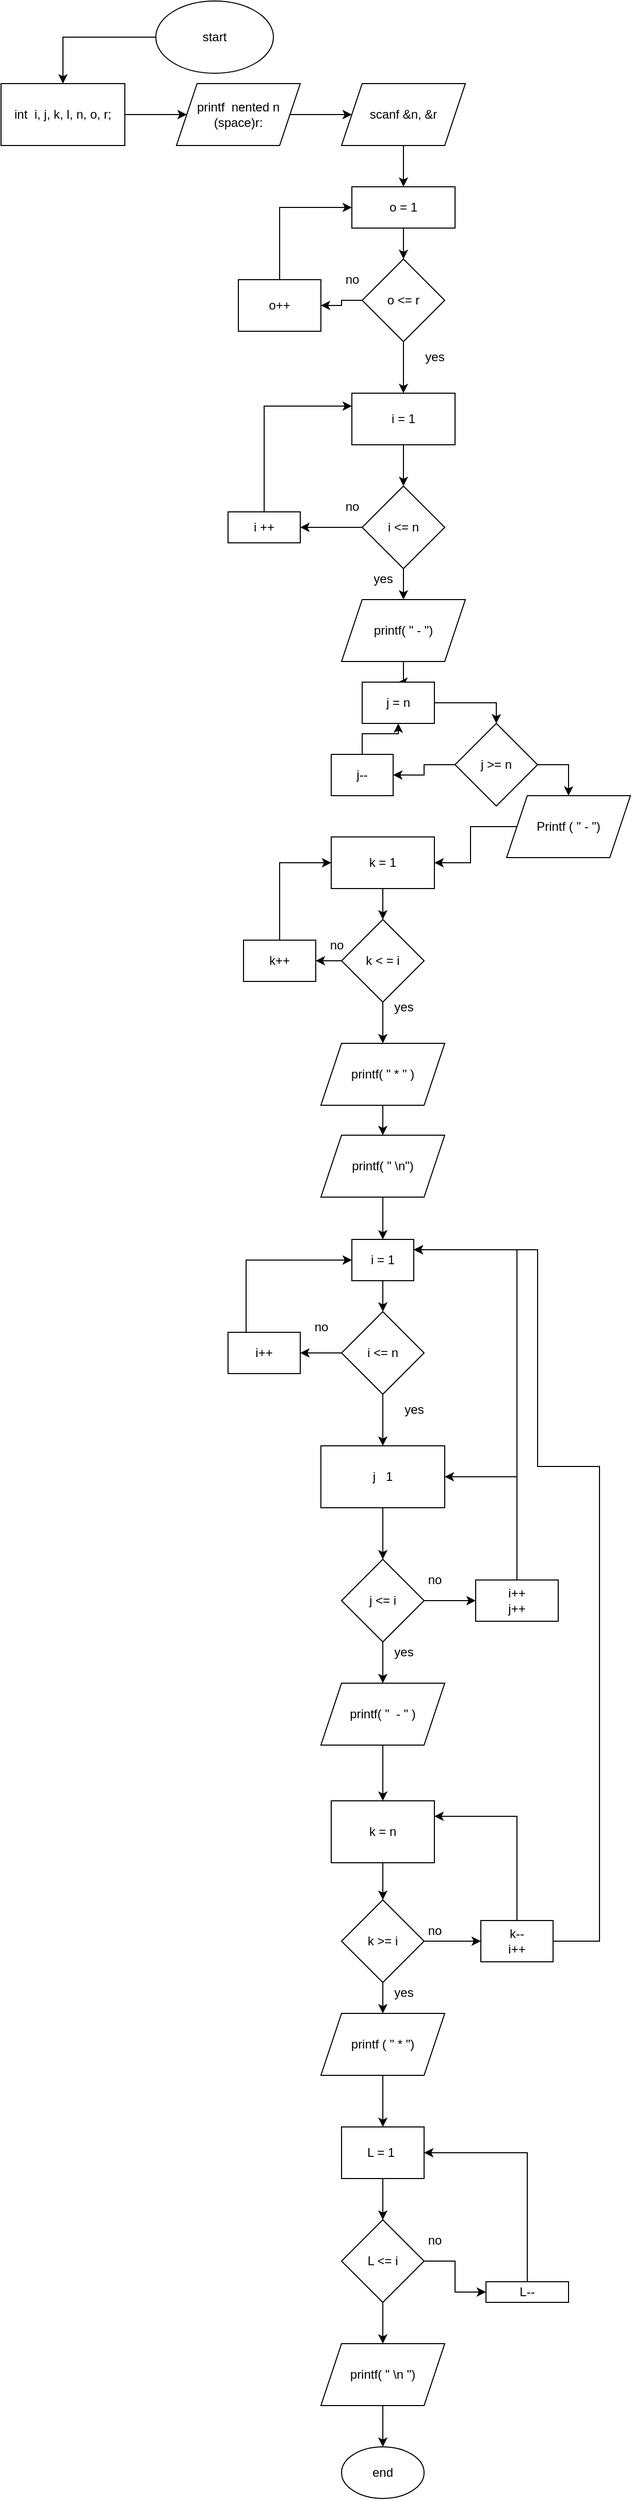 <mxfile version="20.8.16" type="github">
  <diagram id="C5RBs43oDa-KdzZeNtuy" name="Page-1">
    <mxGraphModel dx="1247" dy="675" grid="1" gridSize="10" guides="1" tooltips="1" connect="1" arrows="1" fold="1" page="1" pageScale="1" pageWidth="827" pageHeight="1169" math="0" shadow="0">
      <root>
        <mxCell id="WIyWlLk6GJQsqaUBKTNV-0" />
        <mxCell id="WIyWlLk6GJQsqaUBKTNV-1" parent="WIyWlLk6GJQsqaUBKTNV-0" />
        <mxCell id="LyQk9CImKB7fgcDnRaYO-5" style="edgeStyle=orthogonalEdgeStyle;rounded=0;orthogonalLoop=1;jettySize=auto;html=1;entryX=0.5;entryY=0;entryDx=0;entryDy=0;" edge="1" parent="WIyWlLk6GJQsqaUBKTNV-1" source="LyQk9CImKB7fgcDnRaYO-0" target="LyQk9CImKB7fgcDnRaYO-1">
          <mxGeometry relative="1" as="geometry" />
        </mxCell>
        <mxCell id="LyQk9CImKB7fgcDnRaYO-0" value="start" style="ellipse;whiteSpace=wrap;html=1;" vertex="1" parent="WIyWlLk6GJQsqaUBKTNV-1">
          <mxGeometry x="300" y="10" width="114" height="70" as="geometry" />
        </mxCell>
        <mxCell id="LyQk9CImKB7fgcDnRaYO-7" value="" style="edgeStyle=orthogonalEdgeStyle;rounded=0;orthogonalLoop=1;jettySize=auto;html=1;" edge="1" parent="WIyWlLk6GJQsqaUBKTNV-1" source="LyQk9CImKB7fgcDnRaYO-1" target="LyQk9CImKB7fgcDnRaYO-3">
          <mxGeometry relative="1" as="geometry" />
        </mxCell>
        <mxCell id="LyQk9CImKB7fgcDnRaYO-1" value="int&amp;nbsp; i, j, k, l, n, o, r;" style="whiteSpace=wrap;html=1;" vertex="1" parent="WIyWlLk6GJQsqaUBKTNV-1">
          <mxGeometry x="150" y="90" width="120" height="60" as="geometry" />
        </mxCell>
        <mxCell id="LyQk9CImKB7fgcDnRaYO-9" value="" style="edgeStyle=orthogonalEdgeStyle;rounded=0;orthogonalLoop=1;jettySize=auto;html=1;" edge="1" parent="WIyWlLk6GJQsqaUBKTNV-1" source="LyQk9CImKB7fgcDnRaYO-3" target="LyQk9CImKB7fgcDnRaYO-8">
          <mxGeometry relative="1" as="geometry" />
        </mxCell>
        <mxCell id="LyQk9CImKB7fgcDnRaYO-3" value="printf&amp;nbsp; nented n (space)r:" style="shape=parallelogram;perimeter=parallelogramPerimeter;whiteSpace=wrap;html=1;fixedSize=1;" vertex="1" parent="WIyWlLk6GJQsqaUBKTNV-1">
          <mxGeometry x="320" y="90" width="120" height="60" as="geometry" />
        </mxCell>
        <mxCell id="LyQk9CImKB7fgcDnRaYO-13" value="" style="edgeStyle=orthogonalEdgeStyle;rounded=0;orthogonalLoop=1;jettySize=auto;html=1;" edge="1" parent="WIyWlLk6GJQsqaUBKTNV-1" source="LyQk9CImKB7fgcDnRaYO-8" target="LyQk9CImKB7fgcDnRaYO-12">
          <mxGeometry relative="1" as="geometry" />
        </mxCell>
        <mxCell id="LyQk9CImKB7fgcDnRaYO-8" value="scanf &amp;amp;n, &amp;amp;r" style="shape=parallelogram;perimeter=parallelogramPerimeter;whiteSpace=wrap;html=1;fixedSize=1;" vertex="1" parent="WIyWlLk6GJQsqaUBKTNV-1">
          <mxGeometry x="480" y="90" width="120" height="60" as="geometry" />
        </mxCell>
        <mxCell id="LyQk9CImKB7fgcDnRaYO-15" value="" style="edgeStyle=orthogonalEdgeStyle;rounded=0;orthogonalLoop=1;jettySize=auto;html=1;" edge="1" parent="WIyWlLk6GJQsqaUBKTNV-1" source="LyQk9CImKB7fgcDnRaYO-12" target="LyQk9CImKB7fgcDnRaYO-14">
          <mxGeometry relative="1" as="geometry" />
        </mxCell>
        <mxCell id="LyQk9CImKB7fgcDnRaYO-12" value="o = 1" style="whiteSpace=wrap;html=1;" vertex="1" parent="WIyWlLk6GJQsqaUBKTNV-1">
          <mxGeometry x="490" y="190" width="100" height="40" as="geometry" />
        </mxCell>
        <mxCell id="LyQk9CImKB7fgcDnRaYO-24" value="" style="edgeStyle=orthogonalEdgeStyle;rounded=0;orthogonalLoop=1;jettySize=auto;html=1;" edge="1" parent="WIyWlLk6GJQsqaUBKTNV-1" source="LyQk9CImKB7fgcDnRaYO-14" target="LyQk9CImKB7fgcDnRaYO-23">
          <mxGeometry relative="1" as="geometry" />
        </mxCell>
        <mxCell id="LyQk9CImKB7fgcDnRaYO-28" value="" style="edgeStyle=orthogonalEdgeStyle;rounded=0;orthogonalLoop=1;jettySize=auto;html=1;" edge="1" parent="WIyWlLk6GJQsqaUBKTNV-1" source="LyQk9CImKB7fgcDnRaYO-14" target="LyQk9CImKB7fgcDnRaYO-27">
          <mxGeometry relative="1" as="geometry" />
        </mxCell>
        <mxCell id="LyQk9CImKB7fgcDnRaYO-14" value="o &amp;lt;= r" style="rhombus;whiteSpace=wrap;html=1;" vertex="1" parent="WIyWlLk6GJQsqaUBKTNV-1">
          <mxGeometry x="500" y="260" width="80" height="80" as="geometry" />
        </mxCell>
        <mxCell id="LyQk9CImKB7fgcDnRaYO-19" value="yes" style="text;html=1;align=center;verticalAlign=middle;resizable=0;points=[];autosize=1;strokeColor=none;fillColor=none;" vertex="1" parent="WIyWlLk6GJQsqaUBKTNV-1">
          <mxGeometry x="550" y="340" width="40" height="30" as="geometry" />
        </mxCell>
        <mxCell id="LyQk9CImKB7fgcDnRaYO-21" value="no" style="text;html=1;align=center;verticalAlign=middle;resizable=0;points=[];autosize=1;strokeColor=none;fillColor=none;" vertex="1" parent="WIyWlLk6GJQsqaUBKTNV-1">
          <mxGeometry x="470" y="265" width="40" height="30" as="geometry" />
        </mxCell>
        <mxCell id="LyQk9CImKB7fgcDnRaYO-25" style="edgeStyle=orthogonalEdgeStyle;rounded=0;orthogonalLoop=1;jettySize=auto;html=1;entryX=0;entryY=0.5;entryDx=0;entryDy=0;exitX=0.5;exitY=0;exitDx=0;exitDy=0;" edge="1" parent="WIyWlLk6GJQsqaUBKTNV-1" source="LyQk9CImKB7fgcDnRaYO-23" target="LyQk9CImKB7fgcDnRaYO-12">
          <mxGeometry relative="1" as="geometry" />
        </mxCell>
        <mxCell id="LyQk9CImKB7fgcDnRaYO-23" value="o++" style="whiteSpace=wrap;html=1;" vertex="1" parent="WIyWlLk6GJQsqaUBKTNV-1">
          <mxGeometry x="380" y="280" width="80" height="50" as="geometry" />
        </mxCell>
        <mxCell id="LyQk9CImKB7fgcDnRaYO-30" value="" style="edgeStyle=orthogonalEdgeStyle;rounded=0;orthogonalLoop=1;jettySize=auto;html=1;" edge="1" parent="WIyWlLk6GJQsqaUBKTNV-1" source="LyQk9CImKB7fgcDnRaYO-27" target="LyQk9CImKB7fgcDnRaYO-29">
          <mxGeometry relative="1" as="geometry" />
        </mxCell>
        <mxCell id="LyQk9CImKB7fgcDnRaYO-27" value="i = 1" style="whiteSpace=wrap;html=1;" vertex="1" parent="WIyWlLk6GJQsqaUBKTNV-1">
          <mxGeometry x="490" y="390" width="100" height="50" as="geometry" />
        </mxCell>
        <mxCell id="LyQk9CImKB7fgcDnRaYO-32" value="" style="edgeStyle=orthogonalEdgeStyle;rounded=0;orthogonalLoop=1;jettySize=auto;html=1;" edge="1" parent="WIyWlLk6GJQsqaUBKTNV-1" source="LyQk9CImKB7fgcDnRaYO-29" target="LyQk9CImKB7fgcDnRaYO-31">
          <mxGeometry relative="1" as="geometry" />
        </mxCell>
        <mxCell id="LyQk9CImKB7fgcDnRaYO-34" value="" style="edgeStyle=orthogonalEdgeStyle;rounded=0;orthogonalLoop=1;jettySize=auto;html=1;" edge="1" parent="WIyWlLk6GJQsqaUBKTNV-1" source="LyQk9CImKB7fgcDnRaYO-29" target="LyQk9CImKB7fgcDnRaYO-33">
          <mxGeometry relative="1" as="geometry" />
        </mxCell>
        <mxCell id="LyQk9CImKB7fgcDnRaYO-29" value="i &amp;lt;= n" style="rhombus;whiteSpace=wrap;html=1;" vertex="1" parent="WIyWlLk6GJQsqaUBKTNV-1">
          <mxGeometry x="500" y="480" width="80" height="80" as="geometry" />
        </mxCell>
        <mxCell id="LyQk9CImKB7fgcDnRaYO-36" style="edgeStyle=orthogonalEdgeStyle;rounded=0;orthogonalLoop=1;jettySize=auto;html=1;entryX=0;entryY=0.25;entryDx=0;entryDy=0;exitX=0.5;exitY=0;exitDx=0;exitDy=0;" edge="1" parent="WIyWlLk6GJQsqaUBKTNV-1" source="LyQk9CImKB7fgcDnRaYO-31" target="LyQk9CImKB7fgcDnRaYO-27">
          <mxGeometry relative="1" as="geometry" />
        </mxCell>
        <mxCell id="LyQk9CImKB7fgcDnRaYO-31" value="i ++" style="whiteSpace=wrap;html=1;" vertex="1" parent="WIyWlLk6GJQsqaUBKTNV-1">
          <mxGeometry x="370" y="505" width="70" height="30" as="geometry" />
        </mxCell>
        <mxCell id="LyQk9CImKB7fgcDnRaYO-79" value="" style="edgeStyle=orthogonalEdgeStyle;rounded=0;orthogonalLoop=1;jettySize=auto;html=1;" edge="1" parent="WIyWlLk6GJQsqaUBKTNV-1" source="LyQk9CImKB7fgcDnRaYO-33" target="LyQk9CImKB7fgcDnRaYO-78">
          <mxGeometry relative="1" as="geometry" />
        </mxCell>
        <mxCell id="LyQk9CImKB7fgcDnRaYO-33" value="printf( &quot; - &quot;)" style="shape=parallelogram;perimeter=parallelogramPerimeter;whiteSpace=wrap;html=1;fixedSize=1;" vertex="1" parent="WIyWlLk6GJQsqaUBKTNV-1">
          <mxGeometry x="480" y="590" width="120" height="60" as="geometry" />
        </mxCell>
        <mxCell id="LyQk9CImKB7fgcDnRaYO-35" value="no" style="text;html=1;align=center;verticalAlign=middle;resizable=0;points=[];autosize=1;strokeColor=none;fillColor=none;" vertex="1" parent="WIyWlLk6GJQsqaUBKTNV-1">
          <mxGeometry x="470" y="485" width="40" height="30" as="geometry" />
        </mxCell>
        <mxCell id="LyQk9CImKB7fgcDnRaYO-37" value="yes" style="text;html=1;align=center;verticalAlign=middle;resizable=0;points=[];autosize=1;strokeColor=none;fillColor=none;" vertex="1" parent="WIyWlLk6GJQsqaUBKTNV-1">
          <mxGeometry x="500" y="555" width="40" height="30" as="geometry" />
        </mxCell>
        <mxCell id="LyQk9CImKB7fgcDnRaYO-41" value="" style="edgeStyle=orthogonalEdgeStyle;rounded=0;orthogonalLoop=1;jettySize=auto;html=1;" edge="1" parent="WIyWlLk6GJQsqaUBKTNV-1" source="LyQk9CImKB7fgcDnRaYO-38" target="LyQk9CImKB7fgcDnRaYO-40">
          <mxGeometry relative="1" as="geometry" />
        </mxCell>
        <mxCell id="LyQk9CImKB7fgcDnRaYO-38" value="k = 1" style="whiteSpace=wrap;html=1;" vertex="1" parent="WIyWlLk6GJQsqaUBKTNV-1">
          <mxGeometry x="470" y="820" width="100" height="50" as="geometry" />
        </mxCell>
        <mxCell id="LyQk9CImKB7fgcDnRaYO-43" value="" style="edgeStyle=orthogonalEdgeStyle;rounded=0;orthogonalLoop=1;jettySize=auto;html=1;" edge="1" parent="WIyWlLk6GJQsqaUBKTNV-1" source="LyQk9CImKB7fgcDnRaYO-40" target="LyQk9CImKB7fgcDnRaYO-42">
          <mxGeometry relative="1" as="geometry" />
        </mxCell>
        <mxCell id="LyQk9CImKB7fgcDnRaYO-45" value="" style="edgeStyle=orthogonalEdgeStyle;rounded=0;orthogonalLoop=1;jettySize=auto;html=1;" edge="1" parent="WIyWlLk6GJQsqaUBKTNV-1" source="LyQk9CImKB7fgcDnRaYO-40" target="LyQk9CImKB7fgcDnRaYO-44">
          <mxGeometry relative="1" as="geometry" />
        </mxCell>
        <mxCell id="LyQk9CImKB7fgcDnRaYO-40" value="k &amp;lt; = i" style="rhombus;whiteSpace=wrap;html=1;" vertex="1" parent="WIyWlLk6GJQsqaUBKTNV-1">
          <mxGeometry x="480" y="900" width="80" height="80" as="geometry" />
        </mxCell>
        <mxCell id="LyQk9CImKB7fgcDnRaYO-48" style="edgeStyle=orthogonalEdgeStyle;rounded=0;orthogonalLoop=1;jettySize=auto;html=1;entryX=0;entryY=0.5;entryDx=0;entryDy=0;exitX=0.5;exitY=0;exitDx=0;exitDy=0;" edge="1" parent="WIyWlLk6GJQsqaUBKTNV-1" source="LyQk9CImKB7fgcDnRaYO-42" target="LyQk9CImKB7fgcDnRaYO-38">
          <mxGeometry relative="1" as="geometry" />
        </mxCell>
        <mxCell id="LyQk9CImKB7fgcDnRaYO-42" value="k++" style="whiteSpace=wrap;html=1;" vertex="1" parent="WIyWlLk6GJQsqaUBKTNV-1">
          <mxGeometry x="385" y="920" width="70" height="40" as="geometry" />
        </mxCell>
        <mxCell id="LyQk9CImKB7fgcDnRaYO-64" value="" style="edgeStyle=orthogonalEdgeStyle;rounded=0;orthogonalLoop=1;jettySize=auto;html=1;" edge="1" parent="WIyWlLk6GJQsqaUBKTNV-1" source="LyQk9CImKB7fgcDnRaYO-44" target="LyQk9CImKB7fgcDnRaYO-63">
          <mxGeometry relative="1" as="geometry" />
        </mxCell>
        <mxCell id="LyQk9CImKB7fgcDnRaYO-44" value="printf( &quot; * &quot; )" style="shape=parallelogram;perimeter=parallelogramPerimeter;whiteSpace=wrap;html=1;fixedSize=1;" vertex="1" parent="WIyWlLk6GJQsqaUBKTNV-1">
          <mxGeometry x="460" y="1020" width="120" height="60" as="geometry" />
        </mxCell>
        <mxCell id="LyQk9CImKB7fgcDnRaYO-46" value="yes" style="text;html=1;align=center;verticalAlign=middle;resizable=0;points=[];autosize=1;strokeColor=none;fillColor=none;" vertex="1" parent="WIyWlLk6GJQsqaUBKTNV-1">
          <mxGeometry x="520" y="970" width="40" height="30" as="geometry" />
        </mxCell>
        <mxCell id="LyQk9CImKB7fgcDnRaYO-47" value="no" style="text;html=1;align=center;verticalAlign=middle;resizable=0;points=[];autosize=1;strokeColor=none;fillColor=none;" vertex="1" parent="WIyWlLk6GJQsqaUBKTNV-1">
          <mxGeometry x="455" y="910" width="40" height="30" as="geometry" />
        </mxCell>
        <mxCell id="LyQk9CImKB7fgcDnRaYO-66" value="" style="edgeStyle=orthogonalEdgeStyle;rounded=0;orthogonalLoop=1;jettySize=auto;html=1;" edge="1" parent="WIyWlLk6GJQsqaUBKTNV-1" source="LyQk9CImKB7fgcDnRaYO-63" target="LyQk9CImKB7fgcDnRaYO-65">
          <mxGeometry relative="1" as="geometry" />
        </mxCell>
        <mxCell id="LyQk9CImKB7fgcDnRaYO-63" value="printf( &quot; \n&quot;)" style="shape=parallelogram;perimeter=parallelogramPerimeter;whiteSpace=wrap;html=1;fixedSize=1;" vertex="1" parent="WIyWlLk6GJQsqaUBKTNV-1">
          <mxGeometry x="460" y="1109" width="120" height="60" as="geometry" />
        </mxCell>
        <mxCell id="LyQk9CImKB7fgcDnRaYO-68" value="" style="edgeStyle=orthogonalEdgeStyle;rounded=0;orthogonalLoop=1;jettySize=auto;html=1;" edge="1" parent="WIyWlLk6GJQsqaUBKTNV-1" source="LyQk9CImKB7fgcDnRaYO-65" target="LyQk9CImKB7fgcDnRaYO-67">
          <mxGeometry relative="1" as="geometry" />
        </mxCell>
        <mxCell id="LyQk9CImKB7fgcDnRaYO-65" value="i = 1" style="whiteSpace=wrap;html=1;" vertex="1" parent="WIyWlLk6GJQsqaUBKTNV-1">
          <mxGeometry x="490" y="1210" width="60" height="40" as="geometry" />
        </mxCell>
        <mxCell id="LyQk9CImKB7fgcDnRaYO-70" value="" style="edgeStyle=orthogonalEdgeStyle;rounded=0;orthogonalLoop=1;jettySize=auto;html=1;" edge="1" parent="WIyWlLk6GJQsqaUBKTNV-1" source="LyQk9CImKB7fgcDnRaYO-67" target="LyQk9CImKB7fgcDnRaYO-69">
          <mxGeometry relative="1" as="geometry" />
        </mxCell>
        <mxCell id="LyQk9CImKB7fgcDnRaYO-72" value="" style="edgeStyle=orthogonalEdgeStyle;rounded=0;orthogonalLoop=1;jettySize=auto;html=1;entryX=0.5;entryY=0;entryDx=0;entryDy=0;" edge="1" parent="WIyWlLk6GJQsqaUBKTNV-1" source="LyQk9CImKB7fgcDnRaYO-67" target="LyQk9CImKB7fgcDnRaYO-77">
          <mxGeometry relative="1" as="geometry">
            <mxPoint x="520" y="1290" as="targetPoint" />
          </mxGeometry>
        </mxCell>
        <mxCell id="LyQk9CImKB7fgcDnRaYO-67" value="i &amp;lt;= n" style="rhombus;whiteSpace=wrap;html=1;" vertex="1" parent="WIyWlLk6GJQsqaUBKTNV-1">
          <mxGeometry x="480" y="1280" width="80" height="80" as="geometry" />
        </mxCell>
        <mxCell id="LyQk9CImKB7fgcDnRaYO-76" style="edgeStyle=orthogonalEdgeStyle;rounded=0;orthogonalLoop=1;jettySize=auto;html=1;entryX=0;entryY=0.5;entryDx=0;entryDy=0;exitX=0.25;exitY=0;exitDx=0;exitDy=0;" edge="1" parent="WIyWlLk6GJQsqaUBKTNV-1" source="LyQk9CImKB7fgcDnRaYO-69" target="LyQk9CImKB7fgcDnRaYO-65">
          <mxGeometry relative="1" as="geometry" />
        </mxCell>
        <mxCell id="LyQk9CImKB7fgcDnRaYO-69" value="i++" style="whiteSpace=wrap;html=1;" vertex="1" parent="WIyWlLk6GJQsqaUBKTNV-1">
          <mxGeometry x="370" y="1300" width="70" height="40" as="geometry" />
        </mxCell>
        <mxCell id="LyQk9CImKB7fgcDnRaYO-74" value="yes" style="text;html=1;align=center;verticalAlign=middle;resizable=0;points=[];autosize=1;strokeColor=none;fillColor=none;" vertex="1" parent="WIyWlLk6GJQsqaUBKTNV-1">
          <mxGeometry x="530" y="1360" width="40" height="30" as="geometry" />
        </mxCell>
        <mxCell id="LyQk9CImKB7fgcDnRaYO-75" value="no" style="text;html=1;align=center;verticalAlign=middle;resizable=0;points=[];autosize=1;strokeColor=none;fillColor=none;" vertex="1" parent="WIyWlLk6GJQsqaUBKTNV-1">
          <mxGeometry x="440" y="1280" width="40" height="30" as="geometry" />
        </mxCell>
        <mxCell id="LyQk9CImKB7fgcDnRaYO-90" value="" style="edgeStyle=orthogonalEdgeStyle;rounded=0;orthogonalLoop=1;jettySize=auto;html=1;" edge="1" parent="WIyWlLk6GJQsqaUBKTNV-1" source="LyQk9CImKB7fgcDnRaYO-77" target="LyQk9CImKB7fgcDnRaYO-89">
          <mxGeometry relative="1" as="geometry" />
        </mxCell>
        <mxCell id="LyQk9CImKB7fgcDnRaYO-77" value="j&amp;nbsp; &amp;nbsp;1" style="rounded=0;whiteSpace=wrap;html=1;" vertex="1" parent="WIyWlLk6GJQsqaUBKTNV-1">
          <mxGeometry x="460" y="1410" width="120" height="60" as="geometry" />
        </mxCell>
        <mxCell id="LyQk9CImKB7fgcDnRaYO-82" value="" style="edgeStyle=orthogonalEdgeStyle;rounded=0;orthogonalLoop=1;jettySize=auto;html=1;entryX=0.5;entryY=0;entryDx=0;entryDy=0;" edge="1" parent="WIyWlLk6GJQsqaUBKTNV-1" source="LyQk9CImKB7fgcDnRaYO-78" target="LyQk9CImKB7fgcDnRaYO-81">
          <mxGeometry relative="1" as="geometry" />
        </mxCell>
        <mxCell id="LyQk9CImKB7fgcDnRaYO-78" value="j = n" style="rounded=0;whiteSpace=wrap;html=1;" vertex="1" parent="WIyWlLk6GJQsqaUBKTNV-1">
          <mxGeometry x="500" y="670" width="70" height="40" as="geometry" />
        </mxCell>
        <mxCell id="LyQk9CImKB7fgcDnRaYO-85" value="" style="edgeStyle=orthogonalEdgeStyle;rounded=0;orthogonalLoop=1;jettySize=auto;html=1;" edge="1" parent="WIyWlLk6GJQsqaUBKTNV-1" source="LyQk9CImKB7fgcDnRaYO-81" target="LyQk9CImKB7fgcDnRaYO-83">
          <mxGeometry relative="1" as="geometry" />
        </mxCell>
        <mxCell id="LyQk9CImKB7fgcDnRaYO-87" value="" style="edgeStyle=orthogonalEdgeStyle;rounded=0;orthogonalLoop=1;jettySize=auto;html=1;exitX=1;exitY=0.5;exitDx=0;exitDy=0;" edge="1" parent="WIyWlLk6GJQsqaUBKTNV-1" source="LyQk9CImKB7fgcDnRaYO-81" target="LyQk9CImKB7fgcDnRaYO-86">
          <mxGeometry relative="1" as="geometry" />
        </mxCell>
        <mxCell id="LyQk9CImKB7fgcDnRaYO-81" value="j &amp;gt;= n" style="rhombus;whiteSpace=wrap;html=1;" vertex="1" parent="WIyWlLk6GJQsqaUBKTNV-1">
          <mxGeometry x="590" y="710" width="80" height="80" as="geometry" />
        </mxCell>
        <mxCell id="LyQk9CImKB7fgcDnRaYO-84" value="" style="edgeStyle=orthogonalEdgeStyle;rounded=0;orthogonalLoop=1;jettySize=auto;html=1;" edge="1" parent="WIyWlLk6GJQsqaUBKTNV-1" source="LyQk9CImKB7fgcDnRaYO-83" target="LyQk9CImKB7fgcDnRaYO-78">
          <mxGeometry relative="1" as="geometry" />
        </mxCell>
        <mxCell id="LyQk9CImKB7fgcDnRaYO-83" value="j--" style="rounded=0;whiteSpace=wrap;html=1;" vertex="1" parent="WIyWlLk6GJQsqaUBKTNV-1">
          <mxGeometry x="470" y="740" width="60" height="40" as="geometry" />
        </mxCell>
        <mxCell id="LyQk9CImKB7fgcDnRaYO-88" value="" style="edgeStyle=orthogonalEdgeStyle;rounded=0;orthogonalLoop=1;jettySize=auto;html=1;entryX=1;entryY=0.5;entryDx=0;entryDy=0;" edge="1" parent="WIyWlLk6GJQsqaUBKTNV-1" source="LyQk9CImKB7fgcDnRaYO-86" target="LyQk9CImKB7fgcDnRaYO-38">
          <mxGeometry relative="1" as="geometry" />
        </mxCell>
        <mxCell id="LyQk9CImKB7fgcDnRaYO-86" value="Printf ( &quot; - &quot;)" style="shape=parallelogram;perimeter=parallelogramPerimeter;whiteSpace=wrap;html=1;fixedSize=1;" vertex="1" parent="WIyWlLk6GJQsqaUBKTNV-1">
          <mxGeometry x="640" y="780" width="120" height="60" as="geometry" />
        </mxCell>
        <mxCell id="LyQk9CImKB7fgcDnRaYO-93" value="" style="edgeStyle=orthogonalEdgeStyle;rounded=0;orthogonalLoop=1;jettySize=auto;html=1;" edge="1" parent="WIyWlLk6GJQsqaUBKTNV-1" source="LyQk9CImKB7fgcDnRaYO-89" target="LyQk9CImKB7fgcDnRaYO-92">
          <mxGeometry relative="1" as="geometry" />
        </mxCell>
        <mxCell id="LyQk9CImKB7fgcDnRaYO-99" value="" style="edgeStyle=orthogonalEdgeStyle;rounded=0;orthogonalLoop=1;jettySize=auto;html=1;" edge="1" parent="WIyWlLk6GJQsqaUBKTNV-1" source="LyQk9CImKB7fgcDnRaYO-89" target="LyQk9CImKB7fgcDnRaYO-98">
          <mxGeometry relative="1" as="geometry" />
        </mxCell>
        <mxCell id="LyQk9CImKB7fgcDnRaYO-89" value="j &amp;lt;= i" style="rhombus;whiteSpace=wrap;html=1;rounded=0;" vertex="1" parent="WIyWlLk6GJQsqaUBKTNV-1">
          <mxGeometry x="480" y="1520" width="80" height="80" as="geometry" />
        </mxCell>
        <mxCell id="LyQk9CImKB7fgcDnRaYO-94" style="edgeStyle=orthogonalEdgeStyle;rounded=0;orthogonalLoop=1;jettySize=auto;html=1;entryX=1;entryY=0.25;entryDx=0;entryDy=0;exitX=0.5;exitY=0;exitDx=0;exitDy=0;" edge="1" parent="WIyWlLk6GJQsqaUBKTNV-1" source="LyQk9CImKB7fgcDnRaYO-92" target="LyQk9CImKB7fgcDnRaYO-65">
          <mxGeometry relative="1" as="geometry" />
        </mxCell>
        <mxCell id="LyQk9CImKB7fgcDnRaYO-97" style="edgeStyle=orthogonalEdgeStyle;rounded=0;orthogonalLoop=1;jettySize=auto;html=1;exitX=0.25;exitY=0;exitDx=0;exitDy=0;entryX=1;entryY=0.5;entryDx=0;entryDy=0;" edge="1" parent="WIyWlLk6GJQsqaUBKTNV-1" source="LyQk9CImKB7fgcDnRaYO-92" target="LyQk9CImKB7fgcDnRaYO-77">
          <mxGeometry relative="1" as="geometry">
            <Array as="points">
              <mxPoint x="650" y="1540" />
              <mxPoint x="650" y="1440" />
            </Array>
          </mxGeometry>
        </mxCell>
        <mxCell id="LyQk9CImKB7fgcDnRaYO-92" value="i++&lt;br&gt;j++" style="whiteSpace=wrap;html=1;rounded=0;" vertex="1" parent="WIyWlLk6GJQsqaUBKTNV-1">
          <mxGeometry x="610" y="1540" width="80" height="40" as="geometry" />
        </mxCell>
        <mxCell id="LyQk9CImKB7fgcDnRaYO-96" value="no" style="text;html=1;align=center;verticalAlign=middle;resizable=0;points=[];autosize=1;strokeColor=none;fillColor=none;" vertex="1" parent="WIyWlLk6GJQsqaUBKTNV-1">
          <mxGeometry x="550" y="1525" width="40" height="30" as="geometry" />
        </mxCell>
        <mxCell id="LyQk9CImKB7fgcDnRaYO-102" value="" style="edgeStyle=orthogonalEdgeStyle;rounded=0;orthogonalLoop=1;jettySize=auto;html=1;" edge="1" parent="WIyWlLk6GJQsqaUBKTNV-1" source="LyQk9CImKB7fgcDnRaYO-98" target="LyQk9CImKB7fgcDnRaYO-101">
          <mxGeometry relative="1" as="geometry" />
        </mxCell>
        <mxCell id="LyQk9CImKB7fgcDnRaYO-98" value="printf( &quot;&amp;nbsp; - &quot; )" style="shape=parallelogram;perimeter=parallelogramPerimeter;whiteSpace=wrap;html=1;fixedSize=1;rounded=0;" vertex="1" parent="WIyWlLk6GJQsqaUBKTNV-1">
          <mxGeometry x="460" y="1640" width="120" height="60" as="geometry" />
        </mxCell>
        <mxCell id="LyQk9CImKB7fgcDnRaYO-100" value="yes" style="text;html=1;align=center;verticalAlign=middle;resizable=0;points=[];autosize=1;strokeColor=none;fillColor=none;" vertex="1" parent="WIyWlLk6GJQsqaUBKTNV-1">
          <mxGeometry x="520" y="1595" width="40" height="30" as="geometry" />
        </mxCell>
        <mxCell id="LyQk9CImKB7fgcDnRaYO-104" value="" style="edgeStyle=orthogonalEdgeStyle;rounded=0;orthogonalLoop=1;jettySize=auto;html=1;" edge="1" parent="WIyWlLk6GJQsqaUBKTNV-1" source="LyQk9CImKB7fgcDnRaYO-101" target="LyQk9CImKB7fgcDnRaYO-103">
          <mxGeometry relative="1" as="geometry" />
        </mxCell>
        <mxCell id="LyQk9CImKB7fgcDnRaYO-101" value="k = n" style="whiteSpace=wrap;html=1;rounded=0;" vertex="1" parent="WIyWlLk6GJQsqaUBKTNV-1">
          <mxGeometry x="470" y="1754" width="100" height="60" as="geometry" />
        </mxCell>
        <mxCell id="LyQk9CImKB7fgcDnRaYO-106" value="" style="edgeStyle=orthogonalEdgeStyle;rounded=0;orthogonalLoop=1;jettySize=auto;html=1;" edge="1" parent="WIyWlLk6GJQsqaUBKTNV-1" source="LyQk9CImKB7fgcDnRaYO-103" target="LyQk9CImKB7fgcDnRaYO-105">
          <mxGeometry relative="1" as="geometry" />
        </mxCell>
        <mxCell id="LyQk9CImKB7fgcDnRaYO-108" value="" style="edgeStyle=orthogonalEdgeStyle;rounded=0;orthogonalLoop=1;jettySize=auto;html=1;" edge="1" parent="WIyWlLk6GJQsqaUBKTNV-1" source="LyQk9CImKB7fgcDnRaYO-103" target="LyQk9CImKB7fgcDnRaYO-107">
          <mxGeometry relative="1" as="geometry" />
        </mxCell>
        <mxCell id="LyQk9CImKB7fgcDnRaYO-103" value="k &amp;gt;= i" style="rhombus;whiteSpace=wrap;html=1;rounded=0;" vertex="1" parent="WIyWlLk6GJQsqaUBKTNV-1">
          <mxGeometry x="480" y="1850" width="80" height="80" as="geometry" />
        </mxCell>
        <mxCell id="LyQk9CImKB7fgcDnRaYO-114" value="" style="edgeStyle=orthogonalEdgeStyle;rounded=0;orthogonalLoop=1;jettySize=auto;html=1;" edge="1" parent="WIyWlLk6GJQsqaUBKTNV-1" source="LyQk9CImKB7fgcDnRaYO-105" target="LyQk9CImKB7fgcDnRaYO-113">
          <mxGeometry relative="1" as="geometry" />
        </mxCell>
        <mxCell id="LyQk9CImKB7fgcDnRaYO-105" value="printf ( &quot; * &quot;)" style="shape=parallelogram;perimeter=parallelogramPerimeter;whiteSpace=wrap;html=1;fixedSize=1;rounded=0;" vertex="1" parent="WIyWlLk6GJQsqaUBKTNV-1">
          <mxGeometry x="460" y="1960" width="120" height="60" as="geometry" />
        </mxCell>
        <mxCell id="LyQk9CImKB7fgcDnRaYO-109" style="edgeStyle=orthogonalEdgeStyle;rounded=0;orthogonalLoop=1;jettySize=auto;html=1;entryX=1;entryY=0.25;entryDx=0;entryDy=0;exitX=0.5;exitY=0;exitDx=0;exitDy=0;" edge="1" parent="WIyWlLk6GJQsqaUBKTNV-1" source="LyQk9CImKB7fgcDnRaYO-107" target="LyQk9CImKB7fgcDnRaYO-101">
          <mxGeometry relative="1" as="geometry" />
        </mxCell>
        <mxCell id="LyQk9CImKB7fgcDnRaYO-110" style="edgeStyle=orthogonalEdgeStyle;rounded=0;orthogonalLoop=1;jettySize=auto;html=1;" edge="1" parent="WIyWlLk6GJQsqaUBKTNV-1" source="LyQk9CImKB7fgcDnRaYO-107">
          <mxGeometry relative="1" as="geometry">
            <mxPoint x="550" y="1220" as="targetPoint" />
            <Array as="points">
              <mxPoint x="730" y="1890" />
              <mxPoint x="730" y="1430" />
              <mxPoint x="670" y="1430" />
              <mxPoint x="670" y="1220" />
            </Array>
          </mxGeometry>
        </mxCell>
        <mxCell id="LyQk9CImKB7fgcDnRaYO-107" value="k--&lt;br&gt;i++" style="whiteSpace=wrap;html=1;rounded=0;" vertex="1" parent="WIyWlLk6GJQsqaUBKTNV-1">
          <mxGeometry x="615" y="1870" width="70" height="40" as="geometry" />
        </mxCell>
        <mxCell id="LyQk9CImKB7fgcDnRaYO-111" value="yes" style="text;html=1;align=center;verticalAlign=middle;resizable=0;points=[];autosize=1;strokeColor=none;fillColor=none;" vertex="1" parent="WIyWlLk6GJQsqaUBKTNV-1">
          <mxGeometry x="520" y="1925" width="40" height="30" as="geometry" />
        </mxCell>
        <mxCell id="LyQk9CImKB7fgcDnRaYO-112" value="no" style="text;html=1;align=center;verticalAlign=middle;resizable=0;points=[];autosize=1;strokeColor=none;fillColor=none;" vertex="1" parent="WIyWlLk6GJQsqaUBKTNV-1">
          <mxGeometry x="550" y="1865" width="40" height="30" as="geometry" />
        </mxCell>
        <mxCell id="LyQk9CImKB7fgcDnRaYO-116" value="" style="edgeStyle=orthogonalEdgeStyle;rounded=0;orthogonalLoop=1;jettySize=auto;html=1;" edge="1" parent="WIyWlLk6GJQsqaUBKTNV-1" source="LyQk9CImKB7fgcDnRaYO-113" target="LyQk9CImKB7fgcDnRaYO-115">
          <mxGeometry relative="1" as="geometry" />
        </mxCell>
        <mxCell id="LyQk9CImKB7fgcDnRaYO-113" value="L = 1&amp;nbsp;" style="whiteSpace=wrap;html=1;rounded=0;" vertex="1" parent="WIyWlLk6GJQsqaUBKTNV-1">
          <mxGeometry x="480" y="2070" width="80" height="50" as="geometry" />
        </mxCell>
        <mxCell id="LyQk9CImKB7fgcDnRaYO-119" value="" style="edgeStyle=orthogonalEdgeStyle;rounded=0;orthogonalLoop=1;jettySize=auto;html=1;" edge="1" parent="WIyWlLk6GJQsqaUBKTNV-1" source="LyQk9CImKB7fgcDnRaYO-115" target="LyQk9CImKB7fgcDnRaYO-118">
          <mxGeometry relative="1" as="geometry" />
        </mxCell>
        <mxCell id="LyQk9CImKB7fgcDnRaYO-123" value="" style="edgeStyle=orthogonalEdgeStyle;rounded=0;orthogonalLoop=1;jettySize=auto;html=1;" edge="1" parent="WIyWlLk6GJQsqaUBKTNV-1" source="LyQk9CImKB7fgcDnRaYO-115" target="LyQk9CImKB7fgcDnRaYO-122">
          <mxGeometry relative="1" as="geometry" />
        </mxCell>
        <mxCell id="LyQk9CImKB7fgcDnRaYO-115" value="L &amp;lt;= i" style="rhombus;whiteSpace=wrap;html=1;rounded=0;" vertex="1" parent="WIyWlLk6GJQsqaUBKTNV-1">
          <mxGeometry x="480" y="2160" width="80" height="80" as="geometry" />
        </mxCell>
        <mxCell id="LyQk9CImKB7fgcDnRaYO-120" style="edgeStyle=orthogonalEdgeStyle;rounded=0;orthogonalLoop=1;jettySize=auto;html=1;entryX=1;entryY=0.5;entryDx=0;entryDy=0;exitX=0.5;exitY=0;exitDx=0;exitDy=0;" edge="1" parent="WIyWlLk6GJQsqaUBKTNV-1" source="LyQk9CImKB7fgcDnRaYO-118" target="LyQk9CImKB7fgcDnRaYO-113">
          <mxGeometry relative="1" as="geometry" />
        </mxCell>
        <mxCell id="LyQk9CImKB7fgcDnRaYO-118" value="L--" style="whiteSpace=wrap;html=1;rounded=0;" vertex="1" parent="WIyWlLk6GJQsqaUBKTNV-1">
          <mxGeometry x="620" y="2220" width="80" height="20" as="geometry" />
        </mxCell>
        <mxCell id="LyQk9CImKB7fgcDnRaYO-121" value="no" style="text;html=1;align=center;verticalAlign=middle;resizable=0;points=[];autosize=1;strokeColor=none;fillColor=none;" vertex="1" parent="WIyWlLk6GJQsqaUBKTNV-1">
          <mxGeometry x="550" y="2165" width="40" height="30" as="geometry" />
        </mxCell>
        <mxCell id="LyQk9CImKB7fgcDnRaYO-125" value="" style="edgeStyle=orthogonalEdgeStyle;rounded=0;orthogonalLoop=1;jettySize=auto;html=1;" edge="1" parent="WIyWlLk6GJQsqaUBKTNV-1" source="LyQk9CImKB7fgcDnRaYO-122" target="LyQk9CImKB7fgcDnRaYO-124">
          <mxGeometry relative="1" as="geometry" />
        </mxCell>
        <mxCell id="LyQk9CImKB7fgcDnRaYO-122" value="printf( &quot; \n &quot;)" style="shape=parallelogram;perimeter=parallelogramPerimeter;whiteSpace=wrap;html=1;fixedSize=1;rounded=0;" vertex="1" parent="WIyWlLk6GJQsqaUBKTNV-1">
          <mxGeometry x="460" y="2280" width="120" height="60" as="geometry" />
        </mxCell>
        <mxCell id="LyQk9CImKB7fgcDnRaYO-124" value="end" style="ellipse;whiteSpace=wrap;html=1;rounded=0;" vertex="1" parent="WIyWlLk6GJQsqaUBKTNV-1">
          <mxGeometry x="480" y="2380" width="80" height="50" as="geometry" />
        </mxCell>
      </root>
    </mxGraphModel>
  </diagram>
</mxfile>
